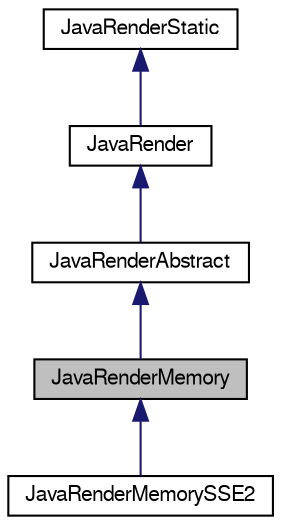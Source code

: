 digraph G
{
  bgcolor="transparent";
  edge [fontname="FreeSans",fontsize=10,labelfontname="FreeSans",labelfontsize=10];
  node [fontname="FreeSans",fontsize=10,shape=record];
  Node1 [label="JavaRenderMemory",height=0.2,width=0.4,color="black", fillcolor="grey75", style="filled" fontcolor="black"];
  Node2 -> Node1 [dir=back,color="midnightblue",fontsize=10,style="solid",fontname="FreeSans"];
  Node2 [label="JavaRenderAbstract",height=0.2,width=0.4,color="black",URL="$class_java_render_abstract.html",tooltip="レンダの基本クラス。"];
  Node3 -> Node2 [dir=back,color="midnightblue",fontsize=10,style="solid",fontname="FreeSans"];
  Node3 [label="JavaRender",height=0.2,width=0.4,color="black",URL="$class_java_render.html",tooltip="レンダインターフェース。"];
  Node4 -> Node3 [dir=back,color="midnightblue",fontsize=10,style="solid",fontname="FreeSans"];
  Node4 [label="JavaRenderStatic",height=0.2,width=0.4,color="black",URL="$class_java_render_static.html",tooltip="レンダインターフェース。"];
  Node1 -> Node5 [dir=back,color="midnightblue",fontsize=10,style="solid",fontname="FreeSans"];
  Node5 [label="JavaRenderMemorySSE2",height=0.2,width=0.4,color="black",URL="$class_java_render_memory_s_s_e2.html",tooltip="配列を使用したレンダ(SSE2 + MMX 使用)。"];
}
